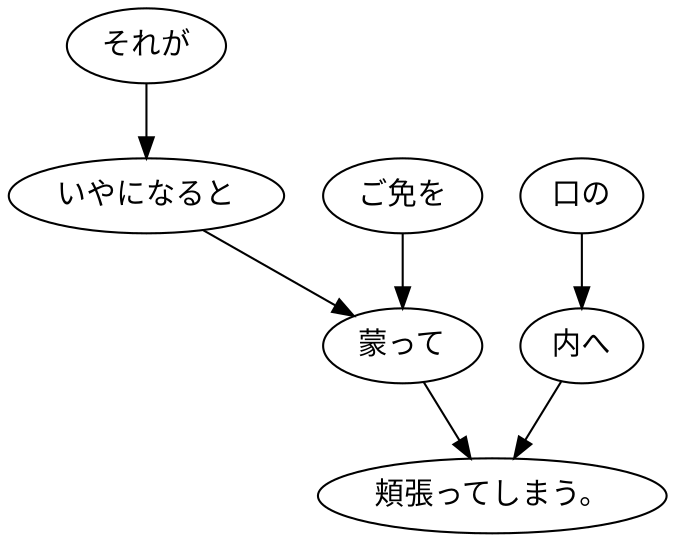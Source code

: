 digraph graph4070 {
	node0 [label="それが"];
	node1 [label="いやになると"];
	node2 [label="ご免を"];
	node3 [label="蒙って"];
	node4 [label="口の"];
	node5 [label="内へ"];
	node6 [label="頬張ってしまう。"];
	node0 -> node1;
	node1 -> node3;
	node2 -> node3;
	node3 -> node6;
	node4 -> node5;
	node5 -> node6;
}
